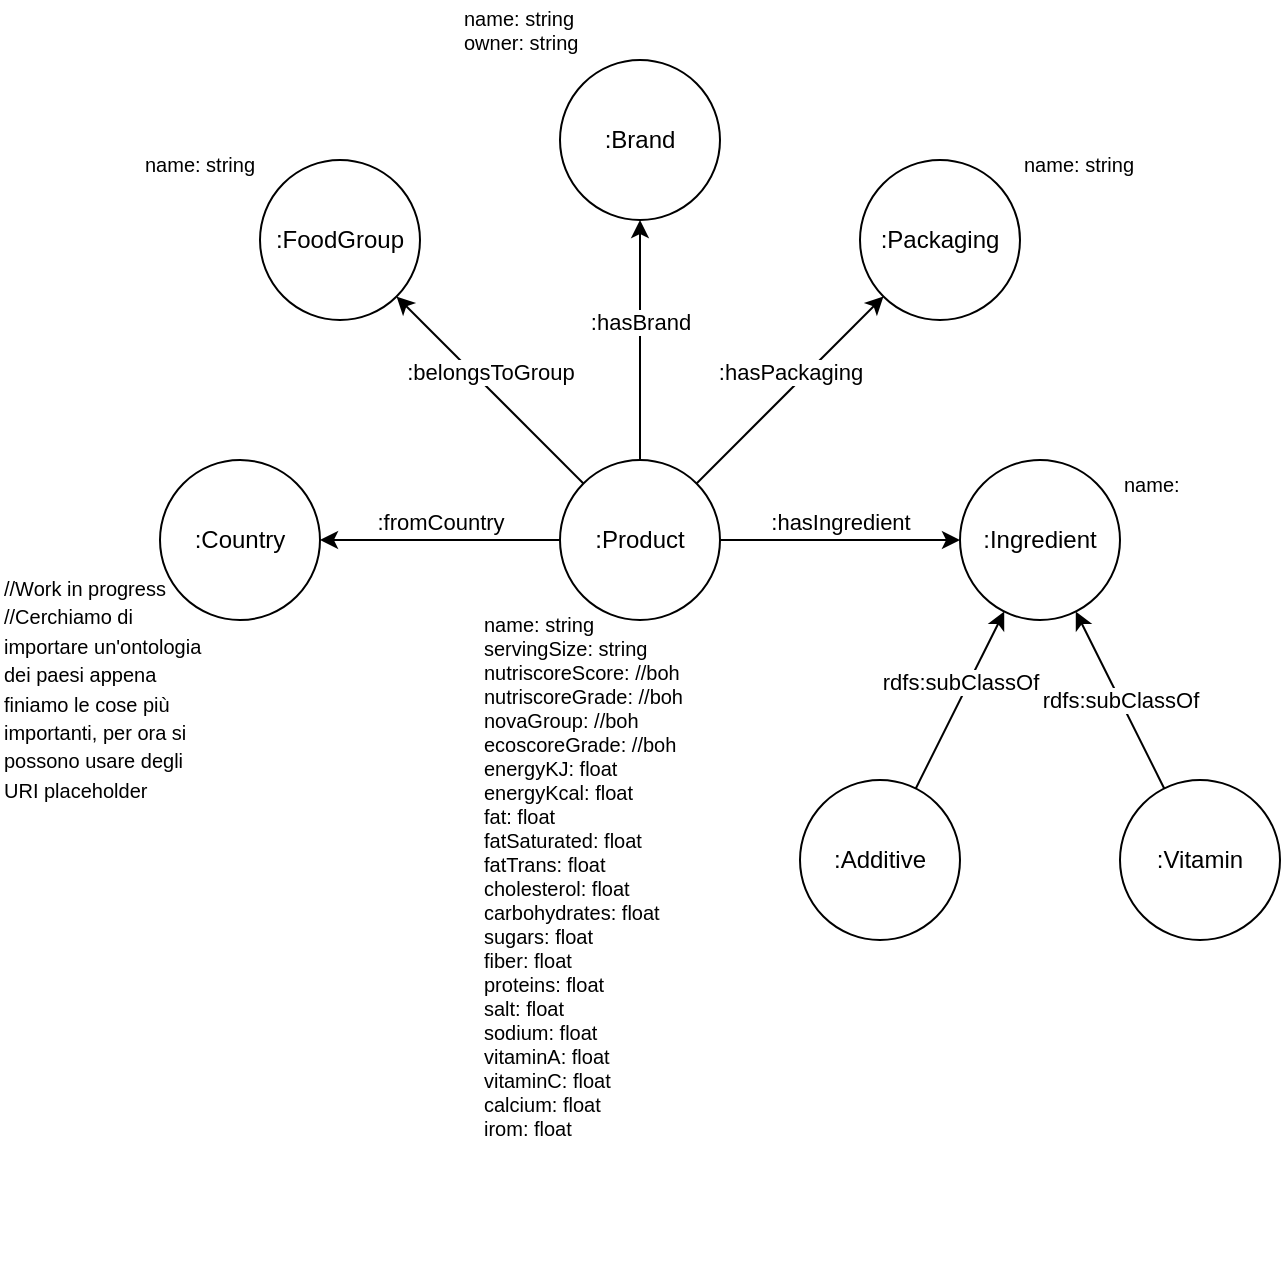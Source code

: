<mxfile version="22.1.7" type="device">
  <diagram name="Page-1" id="JkanCOTVR1aQbiXiffUx">
    <mxGraphModel dx="989" dy="556" grid="1" gridSize="10" guides="1" tooltips="1" connect="1" arrows="1" fold="1" page="1" pageScale="1" pageWidth="827" pageHeight="1169" math="0" shadow="0">
      <root>
        <mxCell id="0" />
        <mxCell id="1" parent="0" />
        <mxCell id="eKdSbpDFRuJAMHskkcLp-1" value=":Product" style="ellipse;whiteSpace=wrap;html=1;aspect=fixed;" vertex="1" parent="1">
          <mxGeometry x="360" y="360" width="80" height="80" as="geometry" />
        </mxCell>
        <mxCell id="eKdSbpDFRuJAMHskkcLp-2" value=":hasBrand" style="endArrow=classic;html=1;rounded=0;exitX=0.5;exitY=0;exitDx=0;exitDy=0;verticalAlign=bottom;" edge="1" parent="1" source="eKdSbpDFRuJAMHskkcLp-1" target="eKdSbpDFRuJAMHskkcLp-5">
          <mxGeometry width="50" height="50" relative="1" as="geometry">
            <mxPoint x="380" y="400" as="sourcePoint" />
            <mxPoint x="400" y="240" as="targetPoint" />
          </mxGeometry>
        </mxCell>
        <mxCell id="eKdSbpDFRuJAMHskkcLp-3" value=":hasIngredient" style="endArrow=classic;html=1;rounded=0;verticalAlign=bottom;" edge="1" parent="1" source="eKdSbpDFRuJAMHskkcLp-1" target="eKdSbpDFRuJAMHskkcLp-6">
          <mxGeometry width="50" height="50" relative="1" as="geometry">
            <mxPoint x="510" y="350" as="sourcePoint" />
            <mxPoint x="560" y="400" as="targetPoint" />
          </mxGeometry>
        </mxCell>
        <mxCell id="eKdSbpDFRuJAMHskkcLp-4" value=":fromCountry" style="endArrow=classic;html=1;rounded=0;verticalAlign=bottom;" edge="1" parent="1" source="eKdSbpDFRuJAMHskkcLp-1" target="eKdSbpDFRuJAMHskkcLp-7">
          <mxGeometry width="50" height="50" relative="1" as="geometry">
            <mxPoint x="380" y="400" as="sourcePoint" />
            <mxPoint x="240" y="400" as="targetPoint" />
            <mxPoint as="offset" />
          </mxGeometry>
        </mxCell>
        <mxCell id="eKdSbpDFRuJAMHskkcLp-5" value=":Brand" style="ellipse;whiteSpace=wrap;html=1;aspect=fixed;" vertex="1" parent="1">
          <mxGeometry x="360" y="160" width="80" height="80" as="geometry" />
        </mxCell>
        <mxCell id="eKdSbpDFRuJAMHskkcLp-6" value=":Ingredient" style="ellipse;whiteSpace=wrap;html=1;aspect=fixed;" vertex="1" parent="1">
          <mxGeometry x="560.0" y="360.0" width="80" height="80" as="geometry" />
        </mxCell>
        <mxCell id="eKdSbpDFRuJAMHskkcLp-7" value=":Country" style="ellipse;whiteSpace=wrap;html=1;aspect=fixed;" vertex="1" parent="1">
          <mxGeometry x="160" y="360" width="80" height="80" as="geometry" />
        </mxCell>
        <mxCell id="eKdSbpDFRuJAMHskkcLp-8" value="rdfs:subClassOf" style="endArrow=classic;html=1;rounded=0;verticalAlign=bottom;" edge="1" parent="1" source="eKdSbpDFRuJAMHskkcLp-9" target="eKdSbpDFRuJAMHskkcLp-6">
          <mxGeometry width="50" height="50" relative="1" as="geometry">
            <mxPoint x="600" y="520" as="sourcePoint" />
            <mxPoint x="380" y="400" as="targetPoint" />
          </mxGeometry>
        </mxCell>
        <mxCell id="eKdSbpDFRuJAMHskkcLp-9" value=":Additive" style="ellipse;whiteSpace=wrap;html=1;aspect=fixed;" vertex="1" parent="1">
          <mxGeometry x="480.0" y="520" width="80" height="80" as="geometry" />
        </mxCell>
        <mxCell id="eKdSbpDFRuJAMHskkcLp-10" value="rdfs:subClassOf" style="endArrow=classic;html=1;rounded=0;" edge="1" parent="1" source="eKdSbpDFRuJAMHskkcLp-11" target="eKdSbpDFRuJAMHskkcLp-6">
          <mxGeometry width="50" height="50" relative="1" as="geometry">
            <mxPoint x="640" y="520" as="sourcePoint" />
            <mxPoint x="380" y="470" as="targetPoint" />
          </mxGeometry>
        </mxCell>
        <mxCell id="eKdSbpDFRuJAMHskkcLp-11" value=":Vitamin" style="ellipse;whiteSpace=wrap;html=1;aspect=fixed;" vertex="1" parent="1">
          <mxGeometry x="640.0" y="520" width="80" height="80" as="geometry" />
        </mxCell>
        <mxCell id="eKdSbpDFRuJAMHskkcLp-12" value=":hasPackaging" style="endArrow=classic;html=1;rounded=0;verticalAlign=bottom;" edge="1" parent="1" source="eKdSbpDFRuJAMHskkcLp-1" target="eKdSbpDFRuJAMHskkcLp-15">
          <mxGeometry width="50" height="50" relative="1" as="geometry">
            <mxPoint x="380" y="400" as="sourcePoint" />
            <mxPoint x="510" y="290" as="targetPoint" />
          </mxGeometry>
        </mxCell>
        <mxCell id="eKdSbpDFRuJAMHskkcLp-13" value=":belongsToGroup" style="endArrow=classic;html=1;rounded=0;labelPosition=center;verticalLabelPosition=middle;align=center;verticalAlign=bottom;" edge="1" parent="1" source="eKdSbpDFRuJAMHskkcLp-1" target="eKdSbpDFRuJAMHskkcLp-14">
          <mxGeometry width="50" height="50" relative="1" as="geometry">
            <mxPoint x="380" y="400" as="sourcePoint" />
            <mxPoint x="290" y="290" as="targetPoint" />
            <Array as="points">
              <mxPoint x="320" y="320" />
            </Array>
          </mxGeometry>
        </mxCell>
        <mxCell id="eKdSbpDFRuJAMHskkcLp-14" value=":FoodGroup" style="ellipse;whiteSpace=wrap;html=1;aspect=fixed;" vertex="1" parent="1">
          <mxGeometry x="210" y="210.0" width="80" height="80" as="geometry" />
        </mxCell>
        <mxCell id="eKdSbpDFRuJAMHskkcLp-15" value=":Packaging" style="ellipse;whiteSpace=wrap;html=1;aspect=fixed;" vertex="1" parent="1">
          <mxGeometry x="510.0" y="210.0" width="80" height="80" as="geometry" />
        </mxCell>
        <mxCell id="eKdSbpDFRuJAMHskkcLp-17" value="&lt;font size=&quot;1&quot;&gt;//Work in progress&lt;br&gt;//Cerchiamo di importare un&#39;ontologia dei paesi appena finiamo le cose più importanti, per ora si possono usare degli URI placeholder&lt;br&gt;&lt;/font&gt;" style="text;html=1;strokeColor=none;fillColor=none;align=left;verticalAlign=top;whiteSpace=wrap;rounded=0;" vertex="1" parent="1">
          <mxGeometry x="80" y="410" width="110" height="130" as="geometry" />
        </mxCell>
        <mxCell id="eKdSbpDFRuJAMHskkcLp-18" value="name: string&lt;br&gt;" style="text;html=1;strokeColor=none;fillColor=none;align=center;verticalAlign=top;whiteSpace=wrap;rounded=0;fontSize=10;" vertex="1" parent="1">
          <mxGeometry x="140" y="200" width="80" height="30" as="geometry" />
        </mxCell>
        <mxCell id="eKdSbpDFRuJAMHskkcLp-19" value="name: string&lt;br&gt;owner: string" style="text;html=1;strokeColor=none;fillColor=none;align=left;verticalAlign=middle;whiteSpace=wrap;rounded=0;fontSize=10;" vertex="1" parent="1">
          <mxGeometry x="310" y="130" width="80" height="30" as="geometry" />
        </mxCell>
        <mxCell id="eKdSbpDFRuJAMHskkcLp-20" value="name: string" style="text;html=1;strokeColor=none;fillColor=none;align=left;verticalAlign=top;whiteSpace=wrap;rounded=0;fontSize=10;" vertex="1" parent="1">
          <mxGeometry x="590" y="200" width="60" height="30" as="geometry" />
        </mxCell>
        <mxCell id="eKdSbpDFRuJAMHskkcLp-21" value="name:&amp;nbsp;" style="text;html=1;strokeColor=none;fillColor=none;align=left;verticalAlign=top;whiteSpace=wrap;rounded=0;fontSize=10;" vertex="1" parent="1">
          <mxGeometry x="640" y="360" width="60" height="30" as="geometry" />
        </mxCell>
        <mxCell id="eKdSbpDFRuJAMHskkcLp-22" value="name: string&lt;br&gt;servingSize: string&lt;br&gt;nutriscoreScore: //boh&lt;br&gt;nutriscoreGrade: //boh&lt;br&gt;novaGroup: //boh&lt;br&gt;ecoscoreGrade: //boh&lt;br&gt;energyKJ: float&lt;br&gt;energyKcal: float&lt;br&gt;fat: float&lt;br&gt;fatSaturated: float&lt;br&gt;fatTrans: float&lt;br&gt;cholesterol: float&lt;br&gt;carbohydrates: float&lt;br&gt;sugars: float&lt;br&gt;fiber: float&lt;br&gt;proteins: float&lt;br&gt;salt: float&lt;br&gt;sodium: float&lt;br&gt;vitaminA: float&lt;br&gt;vitaminC: float&lt;br&gt;calcium: float&lt;br&gt;irom: float" style="text;html=1;strokeColor=none;fillColor=none;align=left;verticalAlign=top;whiteSpace=wrap;rounded=0;fontSize=10;" vertex="1" parent="1">
          <mxGeometry x="320" y="430" width="160" height="340" as="geometry" />
        </mxCell>
      </root>
    </mxGraphModel>
  </diagram>
</mxfile>
